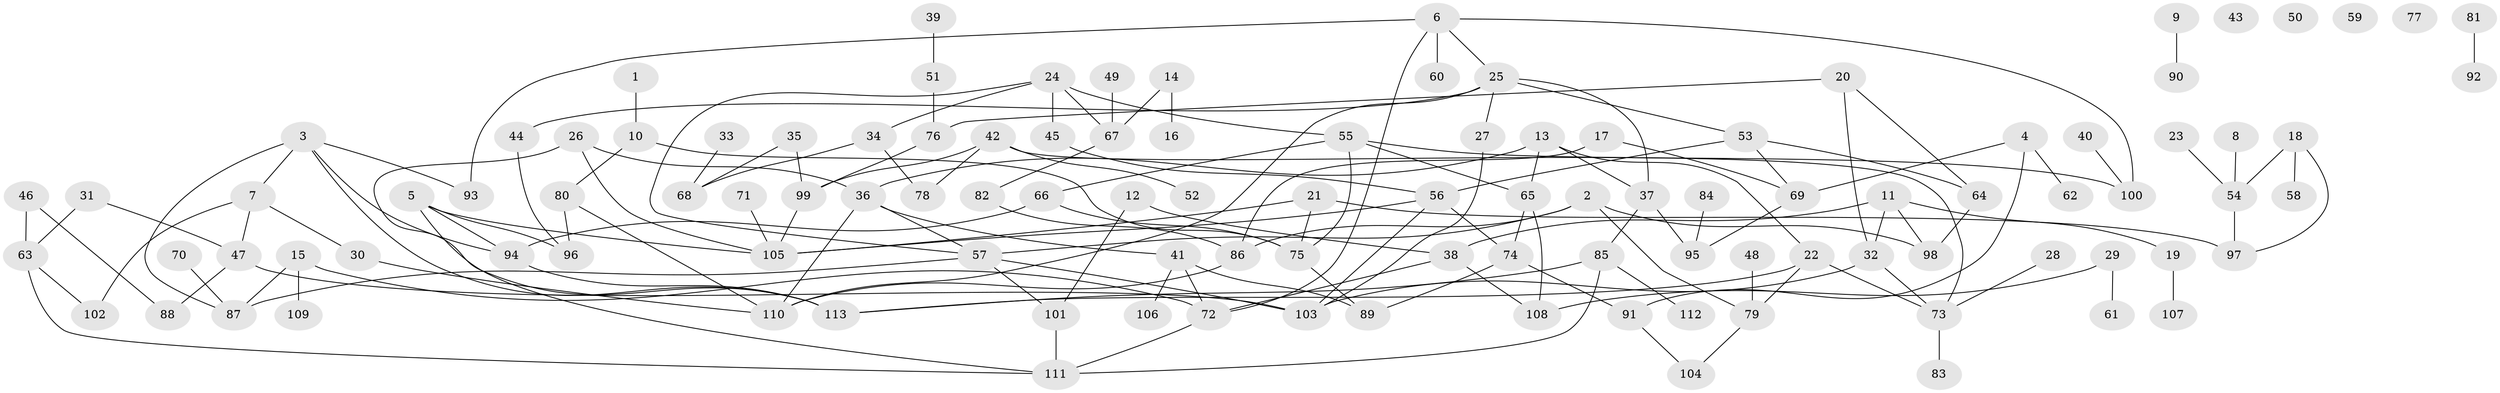 // Generated by graph-tools (version 1.1) at 2025/00/03/09/25 03:00:52]
// undirected, 113 vertices, 157 edges
graph export_dot {
graph [start="1"]
  node [color=gray90,style=filled];
  1;
  2;
  3;
  4;
  5;
  6;
  7;
  8;
  9;
  10;
  11;
  12;
  13;
  14;
  15;
  16;
  17;
  18;
  19;
  20;
  21;
  22;
  23;
  24;
  25;
  26;
  27;
  28;
  29;
  30;
  31;
  32;
  33;
  34;
  35;
  36;
  37;
  38;
  39;
  40;
  41;
  42;
  43;
  44;
  45;
  46;
  47;
  48;
  49;
  50;
  51;
  52;
  53;
  54;
  55;
  56;
  57;
  58;
  59;
  60;
  61;
  62;
  63;
  64;
  65;
  66;
  67;
  68;
  69;
  70;
  71;
  72;
  73;
  74;
  75;
  76;
  77;
  78;
  79;
  80;
  81;
  82;
  83;
  84;
  85;
  86;
  87;
  88;
  89;
  90;
  91;
  92;
  93;
  94;
  95;
  96;
  97;
  98;
  99;
  100;
  101;
  102;
  103;
  104;
  105;
  106;
  107;
  108;
  109;
  110;
  111;
  112;
  113;
  1 -- 10;
  2 -- 57;
  2 -- 79;
  2 -- 86;
  2 -- 98;
  3 -- 7;
  3 -- 87;
  3 -- 93;
  3 -- 94;
  3 -- 113;
  4 -- 62;
  4 -- 69;
  4 -- 91;
  5 -- 94;
  5 -- 96;
  5 -- 105;
  5 -- 111;
  6 -- 25;
  6 -- 60;
  6 -- 72;
  6 -- 93;
  6 -- 100;
  7 -- 30;
  7 -- 47;
  7 -- 102;
  8 -- 54;
  9 -- 90;
  10 -- 75;
  10 -- 80;
  11 -- 19;
  11 -- 32;
  11 -- 38;
  11 -- 98;
  12 -- 38;
  12 -- 101;
  13 -- 22;
  13 -- 36;
  13 -- 37;
  13 -- 65;
  14 -- 16;
  14 -- 67;
  15 -- 72;
  15 -- 87;
  15 -- 109;
  17 -- 69;
  17 -- 86;
  18 -- 54;
  18 -- 58;
  18 -- 97;
  19 -- 107;
  20 -- 32;
  20 -- 64;
  20 -- 76;
  21 -- 75;
  21 -- 97;
  21 -- 105;
  22 -- 73;
  22 -- 79;
  22 -- 113;
  23 -- 54;
  24 -- 34;
  24 -- 45;
  24 -- 55;
  24 -- 57;
  24 -- 67;
  25 -- 27;
  25 -- 37;
  25 -- 44;
  25 -- 53;
  25 -- 110;
  26 -- 36;
  26 -- 105;
  26 -- 113;
  27 -- 103;
  28 -- 73;
  29 -- 61;
  29 -- 108;
  30 -- 110;
  31 -- 47;
  31 -- 63;
  32 -- 73;
  32 -- 103;
  33 -- 68;
  34 -- 68;
  34 -- 78;
  35 -- 68;
  35 -- 99;
  36 -- 41;
  36 -- 57;
  36 -- 110;
  37 -- 85;
  37 -- 95;
  38 -- 72;
  38 -- 108;
  39 -- 51;
  40 -- 100;
  41 -- 72;
  41 -- 89;
  41 -- 106;
  42 -- 52;
  42 -- 73;
  42 -- 78;
  42 -- 99;
  44 -- 96;
  45 -- 56;
  46 -- 63;
  46 -- 88;
  47 -- 88;
  47 -- 103;
  48 -- 79;
  49 -- 67;
  51 -- 76;
  53 -- 56;
  53 -- 64;
  53 -- 69;
  54 -- 97;
  55 -- 65;
  55 -- 66;
  55 -- 75;
  55 -- 100;
  56 -- 74;
  56 -- 103;
  56 -- 105;
  57 -- 87;
  57 -- 101;
  57 -- 103;
  63 -- 102;
  63 -- 111;
  64 -- 98;
  65 -- 74;
  65 -- 108;
  66 -- 75;
  66 -- 94;
  67 -- 82;
  69 -- 95;
  70 -- 87;
  71 -- 105;
  72 -- 111;
  73 -- 83;
  74 -- 89;
  74 -- 91;
  75 -- 89;
  76 -- 99;
  79 -- 104;
  80 -- 96;
  80 -- 110;
  81 -- 92;
  82 -- 86;
  84 -- 95;
  85 -- 111;
  85 -- 112;
  85 -- 113;
  86 -- 110;
  91 -- 104;
  94 -- 113;
  99 -- 105;
  101 -- 111;
}
